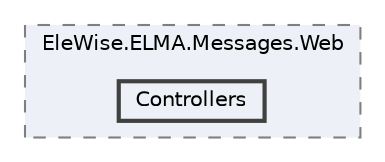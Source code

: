 digraph "Web/Modules/EleWise.ELMA.Messages.Web/Controllers"
{
 // LATEX_PDF_SIZE
  bgcolor="transparent";
  edge [fontname=Helvetica,fontsize=10,labelfontname=Helvetica,labelfontsize=10];
  node [fontname=Helvetica,fontsize=10,shape=box,height=0.2,width=0.4];
  compound=true
  subgraph clusterdir_55c286c1ed6c24c293efe67041dc8f62 {
    graph [ bgcolor="#edf0f7", pencolor="grey50", label="EleWise.ELMA.Messages.Web", fontname=Helvetica,fontsize=10 style="filled,dashed", URL="dir_55c286c1ed6c24c293efe67041dc8f62.html",tooltip=""]
  dir_25518a3428ca51439541df27b6496fdc [label="Controllers", fillcolor="#edf0f7", color="grey25", style="filled,bold", URL="dir_25518a3428ca51439541df27b6496fdc.html",tooltip=""];
  }
}
